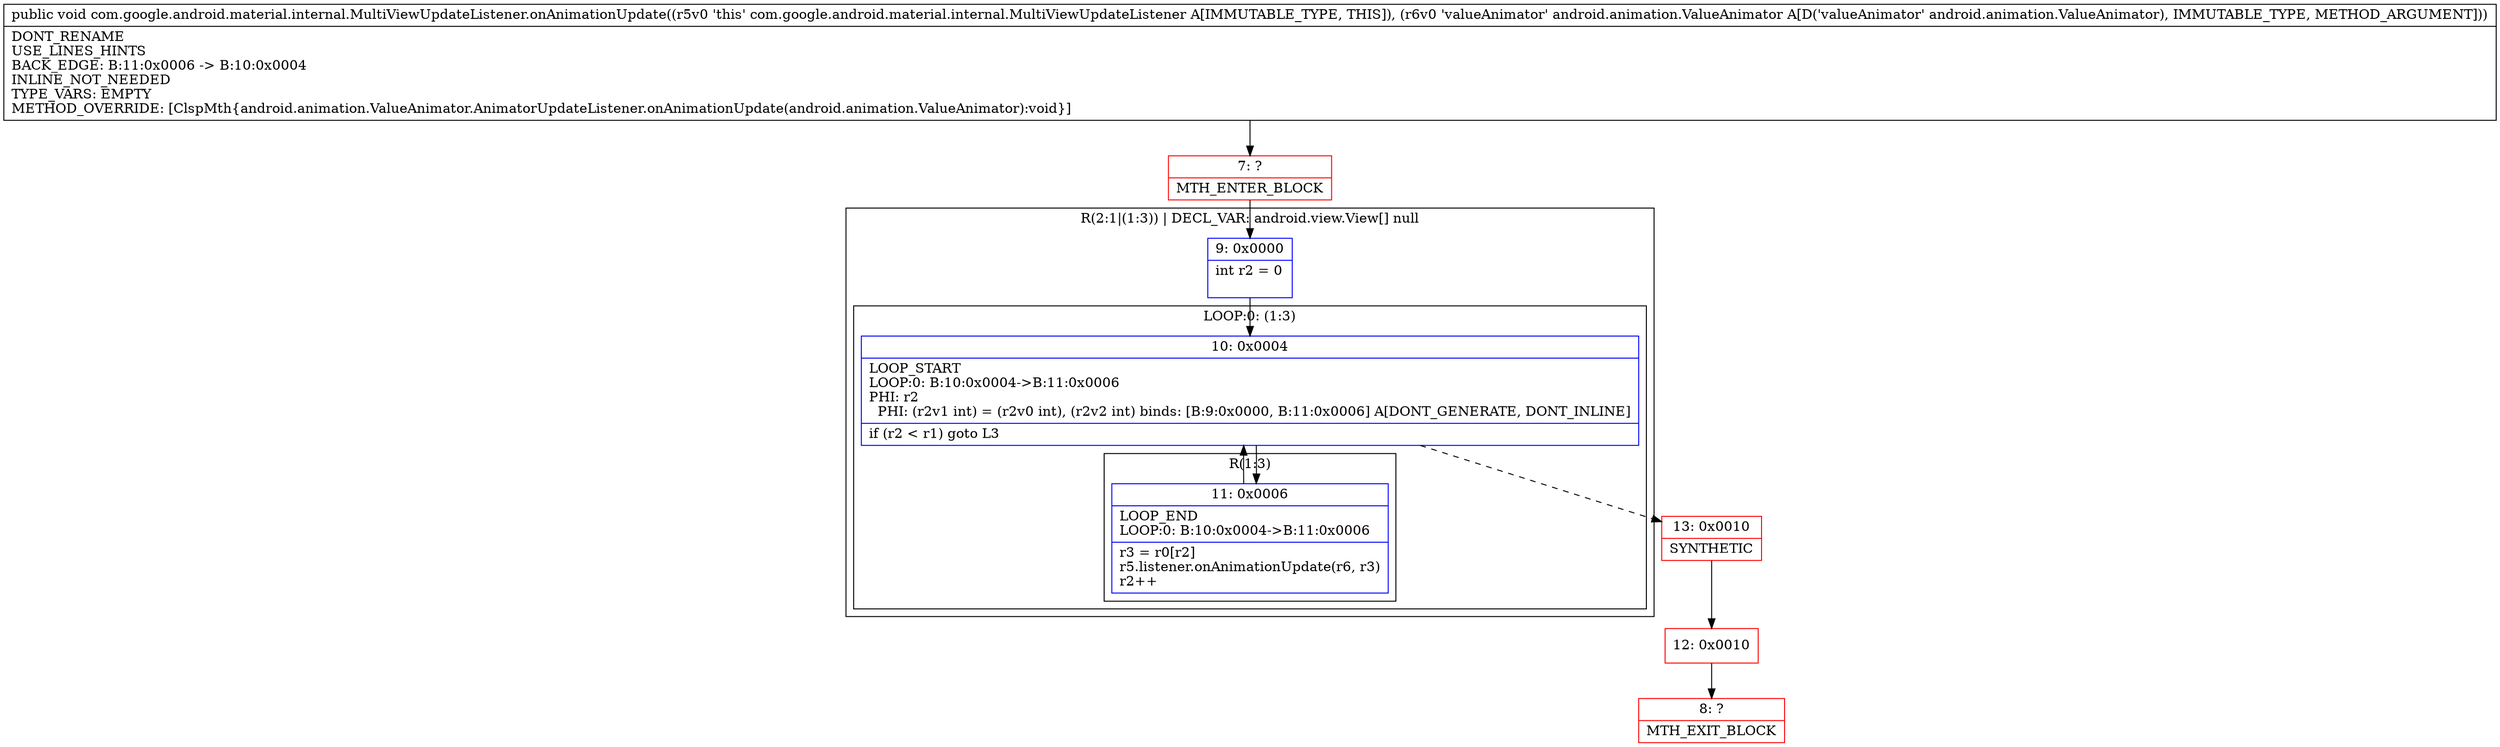 digraph "CFG forcom.google.android.material.internal.MultiViewUpdateListener.onAnimationUpdate(Landroid\/animation\/ValueAnimator;)V" {
subgraph cluster_Region_1118175751 {
label = "R(2:1|(1:3)) | DECL_VAR: android.view.View[] null\l";
node [shape=record,color=blue];
Node_9 [shape=record,label="{9\:\ 0x0000|int r2 = 0\l\l}"];
subgraph cluster_LoopRegion_1366012464 {
label = "LOOP:0: (1:3)";
node [shape=record,color=blue];
Node_10 [shape=record,label="{10\:\ 0x0004|LOOP_START\lLOOP:0: B:10:0x0004\-\>B:11:0x0006\lPHI: r2 \l  PHI: (r2v1 int) = (r2v0 int), (r2v2 int) binds: [B:9:0x0000, B:11:0x0006] A[DONT_GENERATE, DONT_INLINE]\l|if (r2 \< r1) goto L3\l}"];
subgraph cluster_Region_1331099858 {
label = "R(1:3)";
node [shape=record,color=blue];
Node_11 [shape=record,label="{11\:\ 0x0006|LOOP_END\lLOOP:0: B:10:0x0004\-\>B:11:0x0006\l|r3 = r0[r2]\lr5.listener.onAnimationUpdate(r6, r3)\lr2++\l}"];
}
}
}
Node_7 [shape=record,color=red,label="{7\:\ ?|MTH_ENTER_BLOCK\l}"];
Node_13 [shape=record,color=red,label="{13\:\ 0x0010|SYNTHETIC\l}"];
Node_12 [shape=record,color=red,label="{12\:\ 0x0010}"];
Node_8 [shape=record,color=red,label="{8\:\ ?|MTH_EXIT_BLOCK\l}"];
MethodNode[shape=record,label="{public void com.google.android.material.internal.MultiViewUpdateListener.onAnimationUpdate((r5v0 'this' com.google.android.material.internal.MultiViewUpdateListener A[IMMUTABLE_TYPE, THIS]), (r6v0 'valueAnimator' android.animation.ValueAnimator A[D('valueAnimator' android.animation.ValueAnimator), IMMUTABLE_TYPE, METHOD_ARGUMENT]))  | DONT_RENAME\lUSE_LINES_HINTS\lBACK_EDGE: B:11:0x0006 \-\> B:10:0x0004\lINLINE_NOT_NEEDED\lTYPE_VARS: EMPTY\lMETHOD_OVERRIDE: [ClspMth\{android.animation.ValueAnimator.AnimatorUpdateListener.onAnimationUpdate(android.animation.ValueAnimator):void\}]\l}"];
MethodNode -> Node_7;Node_9 -> Node_10;
Node_10 -> Node_11;
Node_10 -> Node_13[style=dashed];
Node_11 -> Node_10;
Node_7 -> Node_9;
Node_13 -> Node_12;
Node_12 -> Node_8;
}

